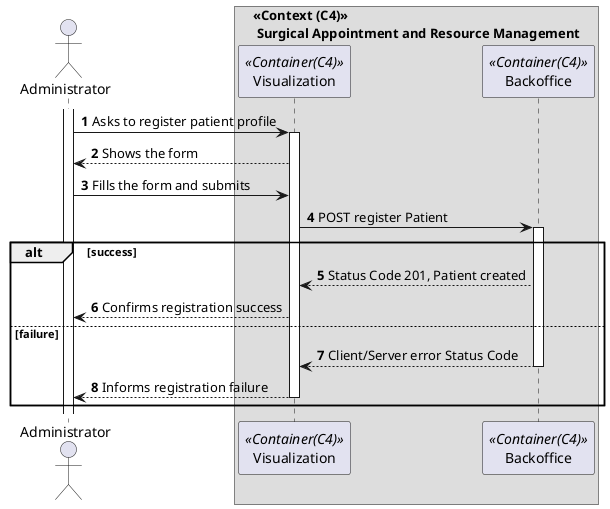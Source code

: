 @startuml
'https://plantuml.com/sequence-diagram

autonumber

actor "Administrator" as admin


box "<<Context (C4)>>\n Surgical Appointment and Resource Management"

participant Visualization as ui <<Container(C4)>>
participant Backoffice as bo <<Container(C4)>>

activate admin

admin -> ui : Asks to register patient profile

activate ui

ui --> admin : Shows the form

admin -> ui: Fills the form and submits


ui -> bo : POST register Patient 

activate bo

alt success

bo --> ui : Status Code 201, Patient created

ui --> admin : Confirms registration success

else failure

bo --> ui:  Client/Server error Status Code

deactivate bo

ui --> admin: Informs registration failure

deactivate ui

end


@enduml